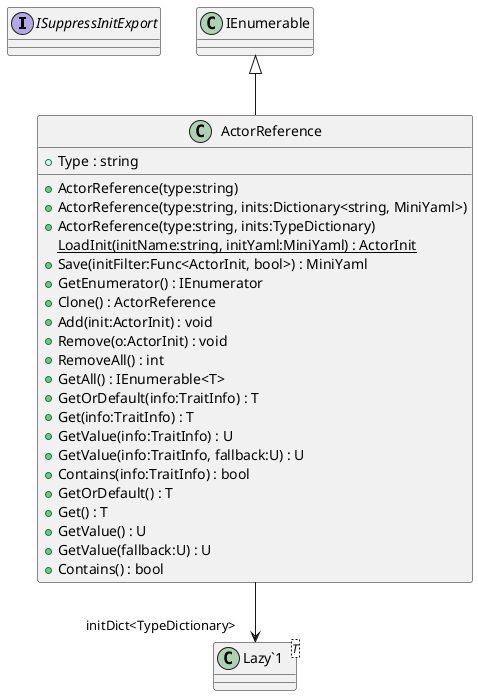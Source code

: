 @startuml
interface ISuppressInitExport {
}
class ActorReference {
    + Type : string
    + ActorReference(type:string)
    + ActorReference(type:string, inits:Dictionary<string, MiniYaml>)
    + ActorReference(type:string, inits:TypeDictionary)
    {static} LoadInit(initName:string, initYaml:MiniYaml) : ActorInit
    + Save(initFilter:Func<ActorInit, bool>) : MiniYaml
    + GetEnumerator() : IEnumerator
    + Clone() : ActorReference
    + Add(init:ActorInit) : void
    + Remove(o:ActorInit) : void
    + RemoveAll() : int
    + GetAll() : IEnumerable<T>
    + GetOrDefault(info:TraitInfo) : T
    + Get(info:TraitInfo) : T
    + GetValue(info:TraitInfo) : U
    + GetValue(info:TraitInfo, fallback:U) : U
    + Contains(info:TraitInfo) : bool
    + GetOrDefault() : T
    + Get() : T
    + GetValue() : U
    + GetValue(fallback:U) : U
    + Contains() : bool
}
class "Lazy`1"<T> {
}
IEnumerable <|-- ActorReference
ActorReference --> "initDict<TypeDictionary>" "Lazy`1"
@enduml
